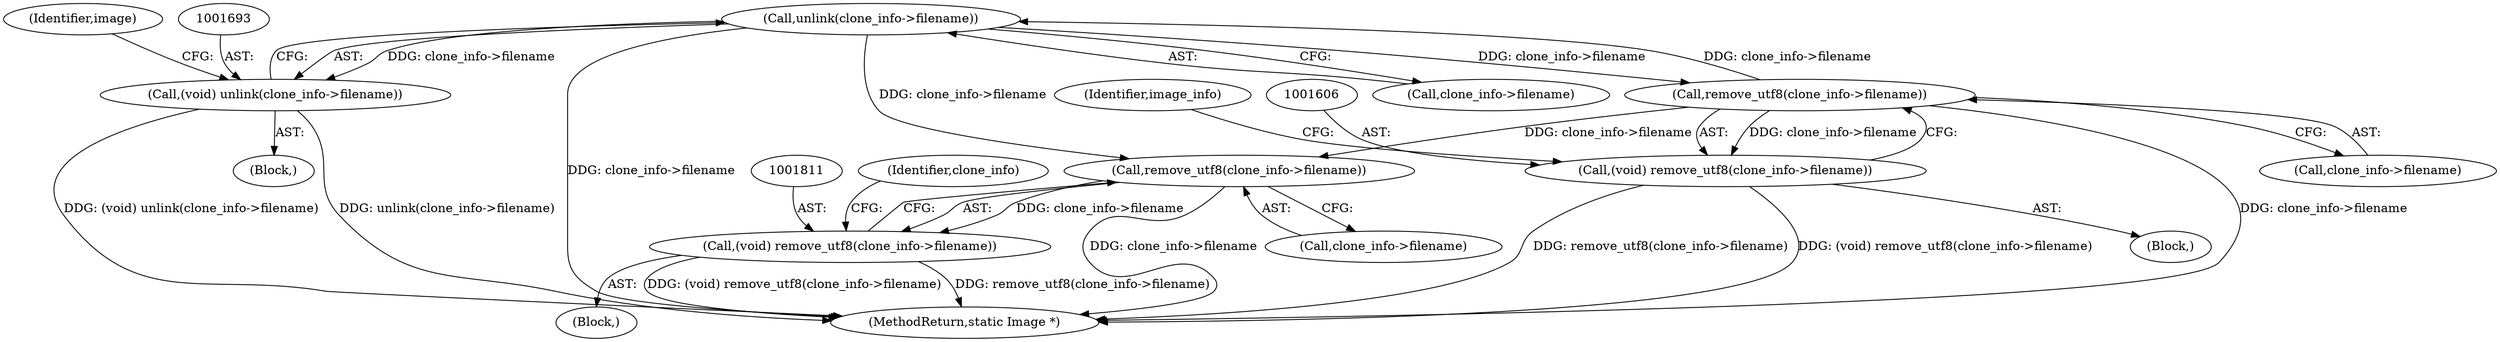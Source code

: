 digraph "0_ImageMagick_437a35e57db5ec078f4a3ccbf71f941276e88430@API" {
"1001694" [label="(Call,unlink(clone_info->filename))"];
"1001607" [label="(Call,remove_utf8(clone_info->filename))"];
"1001694" [label="(Call,unlink(clone_info->filename))"];
"1001605" [label="(Call,(void) remove_utf8(clone_info->filename))"];
"1001692" [label="(Call,(void) unlink(clone_info->filename))"];
"1001812" [label="(Call,remove_utf8(clone_info->filename))"];
"1001810" [label="(Call,(void) remove_utf8(clone_info->filename))"];
"1001612" [label="(Identifier,image_info)"];
"1001813" [label="(Call,clone_info->filename)"];
"1001694" [label="(Call,unlink(clone_info->filename))"];
"1001817" [label="(Identifier,clone_info)"];
"1001810" [label="(Call,(void) remove_utf8(clone_info->filename))"];
"1001682" [label="(Block,)"];
"1001692" [label="(Call,(void) unlink(clone_info->filename))"];
"1001812" [label="(Call,remove_utf8(clone_info->filename))"];
"1001800" [label="(Block,)"];
"1001838" [label="(MethodReturn,static Image *)"];
"1001608" [label="(Call,clone_info->filename)"];
"1000411" [label="(Identifier,image)"];
"1001695" [label="(Call,clone_info->filename)"];
"1001595" [label="(Block,)"];
"1001605" [label="(Call,(void) remove_utf8(clone_info->filename))"];
"1001607" [label="(Call,remove_utf8(clone_info->filename))"];
"1001694" -> "1001692"  [label="AST: "];
"1001694" -> "1001695"  [label="CFG: "];
"1001695" -> "1001694"  [label="AST: "];
"1001692" -> "1001694"  [label="CFG: "];
"1001694" -> "1001838"  [label="DDG: clone_info->filename"];
"1001694" -> "1001607"  [label="DDG: clone_info->filename"];
"1001694" -> "1001692"  [label="DDG: clone_info->filename"];
"1001607" -> "1001694"  [label="DDG: clone_info->filename"];
"1001694" -> "1001812"  [label="DDG: clone_info->filename"];
"1001607" -> "1001605"  [label="AST: "];
"1001607" -> "1001608"  [label="CFG: "];
"1001608" -> "1001607"  [label="AST: "];
"1001605" -> "1001607"  [label="CFG: "];
"1001607" -> "1001838"  [label="DDG: clone_info->filename"];
"1001607" -> "1001605"  [label="DDG: clone_info->filename"];
"1001607" -> "1001812"  [label="DDG: clone_info->filename"];
"1001605" -> "1001595"  [label="AST: "];
"1001606" -> "1001605"  [label="AST: "];
"1001612" -> "1001605"  [label="CFG: "];
"1001605" -> "1001838"  [label="DDG: (void) remove_utf8(clone_info->filename)"];
"1001605" -> "1001838"  [label="DDG: remove_utf8(clone_info->filename)"];
"1001692" -> "1001682"  [label="AST: "];
"1001693" -> "1001692"  [label="AST: "];
"1000411" -> "1001692"  [label="CFG: "];
"1001692" -> "1001838"  [label="DDG: (void) unlink(clone_info->filename)"];
"1001692" -> "1001838"  [label="DDG: unlink(clone_info->filename)"];
"1001812" -> "1001810"  [label="AST: "];
"1001812" -> "1001813"  [label="CFG: "];
"1001813" -> "1001812"  [label="AST: "];
"1001810" -> "1001812"  [label="CFG: "];
"1001812" -> "1001838"  [label="DDG: clone_info->filename"];
"1001812" -> "1001810"  [label="DDG: clone_info->filename"];
"1001810" -> "1001800"  [label="AST: "];
"1001811" -> "1001810"  [label="AST: "];
"1001817" -> "1001810"  [label="CFG: "];
"1001810" -> "1001838"  [label="DDG: remove_utf8(clone_info->filename)"];
"1001810" -> "1001838"  [label="DDG: (void) remove_utf8(clone_info->filename)"];
}
